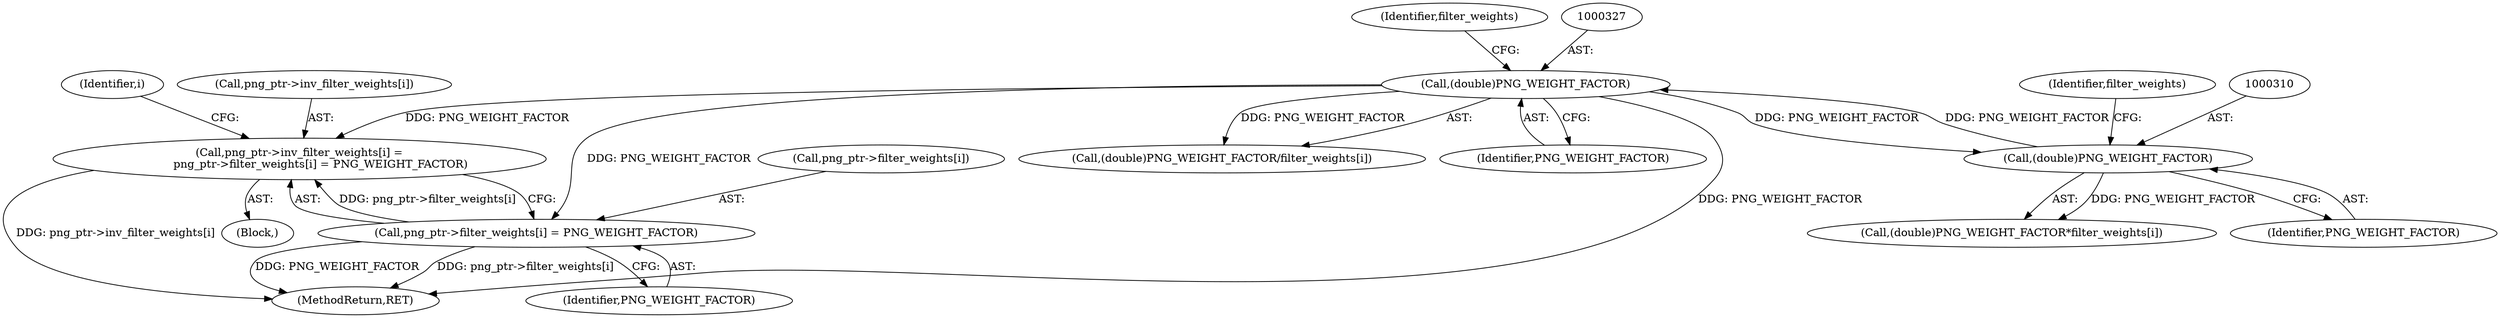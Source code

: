 digraph "1_Chrome_7f3d85b096f66870a15b37c2f40b219b2e292693_26@array" {
"1000284" [label="(Call,png_ptr->inv_filter_weights[i] =\n            png_ptr->filter_weights[i] = PNG_WEIGHT_FACTOR)"];
"1000290" [label="(Call,png_ptr->filter_weights[i] = PNG_WEIGHT_FACTOR)"];
"1000326" [label="(Call,(double)PNG_WEIGHT_FACTOR)"];
"1000309" [label="(Call,(double)PNG_WEIGHT_FACTOR)"];
"1000313" [label="(Identifier,filter_weights)"];
"1000326" [label="(Call,(double)PNG_WEIGHT_FACTOR)"];
"1000309" [label="(Call,(double)PNG_WEIGHT_FACTOR)"];
"1000283" [label="(Block,)"];
"1000308" [label="(Call,(double)PNG_WEIGHT_FACTOR*filter_weights[i])"];
"1000330" [label="(Identifier,filter_weights)"];
"1000311" [label="(Identifier,PNG_WEIGHT_FACTOR)"];
"1000467" [label="(MethodReturn,RET)"];
"1000296" [label="(Identifier,PNG_WEIGHT_FACTOR)"];
"1000291" [label="(Call,png_ptr->filter_weights[i])"];
"1000285" [label="(Call,png_ptr->inv_filter_weights[i])"];
"1000290" [label="(Call,png_ptr->filter_weights[i] = PNG_WEIGHT_FACTOR)"];
"1000325" [label="(Call,(double)PNG_WEIGHT_FACTOR/filter_weights[i])"];
"1000275" [label="(Identifier,i)"];
"1000328" [label="(Identifier,PNG_WEIGHT_FACTOR)"];
"1000284" [label="(Call,png_ptr->inv_filter_weights[i] =\n            png_ptr->filter_weights[i] = PNG_WEIGHT_FACTOR)"];
"1000284" -> "1000283"  [label="AST: "];
"1000284" -> "1000290"  [label="CFG: "];
"1000285" -> "1000284"  [label="AST: "];
"1000290" -> "1000284"  [label="AST: "];
"1000275" -> "1000284"  [label="CFG: "];
"1000284" -> "1000467"  [label="DDG: png_ptr->inv_filter_weights[i]"];
"1000290" -> "1000284"  [label="DDG: png_ptr->filter_weights[i]"];
"1000326" -> "1000284"  [label="DDG: PNG_WEIGHT_FACTOR"];
"1000290" -> "1000296"  [label="CFG: "];
"1000291" -> "1000290"  [label="AST: "];
"1000296" -> "1000290"  [label="AST: "];
"1000290" -> "1000467"  [label="DDG: png_ptr->filter_weights[i]"];
"1000290" -> "1000467"  [label="DDG: PNG_WEIGHT_FACTOR"];
"1000326" -> "1000290"  [label="DDG: PNG_WEIGHT_FACTOR"];
"1000326" -> "1000325"  [label="AST: "];
"1000326" -> "1000328"  [label="CFG: "];
"1000327" -> "1000326"  [label="AST: "];
"1000328" -> "1000326"  [label="AST: "];
"1000330" -> "1000326"  [label="CFG: "];
"1000326" -> "1000467"  [label="DDG: PNG_WEIGHT_FACTOR"];
"1000326" -> "1000309"  [label="DDG: PNG_WEIGHT_FACTOR"];
"1000326" -> "1000325"  [label="DDG: PNG_WEIGHT_FACTOR"];
"1000309" -> "1000326"  [label="DDG: PNG_WEIGHT_FACTOR"];
"1000309" -> "1000308"  [label="AST: "];
"1000309" -> "1000311"  [label="CFG: "];
"1000310" -> "1000309"  [label="AST: "];
"1000311" -> "1000309"  [label="AST: "];
"1000313" -> "1000309"  [label="CFG: "];
"1000309" -> "1000308"  [label="DDG: PNG_WEIGHT_FACTOR"];
}
